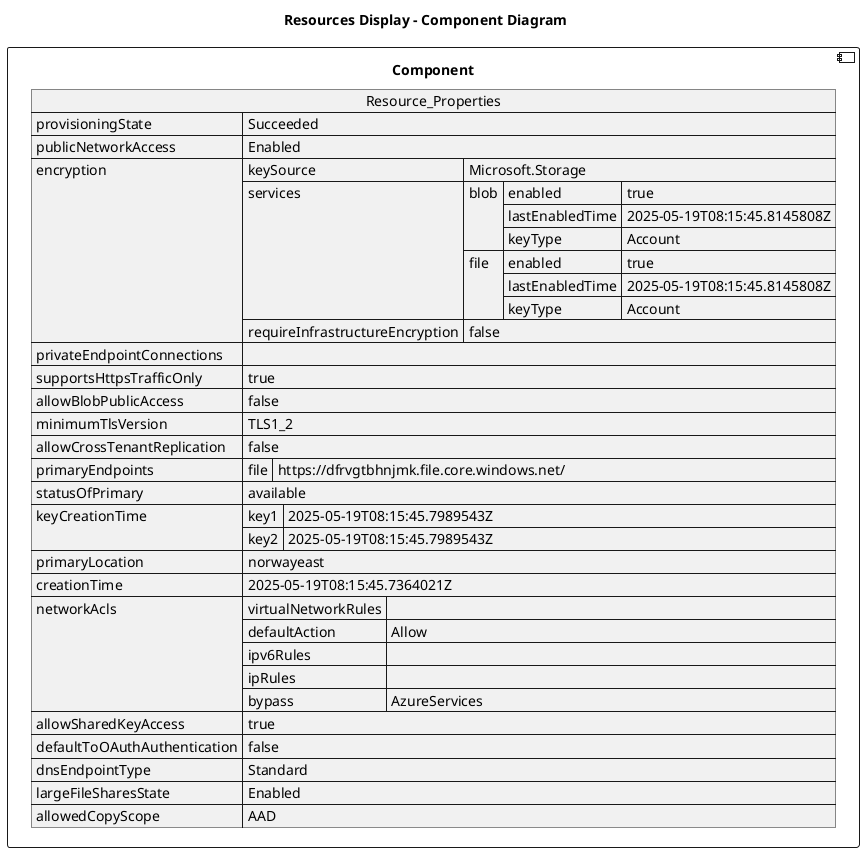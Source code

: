 @startuml

title Resources Display - Component Diagram

component Component {

json  Resource_Properties {
  "provisioningState": "Succeeded",
  "publicNetworkAccess": "Enabled",
  "encryption": {
    "keySource": "Microsoft.Storage",
    "services": {
      "blob": {
        "enabled": true,
        "lastEnabledTime": "2025-05-19T08:15:45.8145808Z",
        "keyType": "Account"
      },
      "file": {
        "enabled": true,
        "lastEnabledTime": "2025-05-19T08:15:45.8145808Z",
        "keyType": "Account"
      }
    },
    "requireInfrastructureEncryption": false
  },
  "privateEndpointConnections": [],
  "supportsHttpsTrafficOnly": true,
  "allowBlobPublicAccess": false,
  "minimumTlsVersion": "TLS1_2",
  "allowCrossTenantReplication": false,
  "primaryEndpoints": {
    "file": "https://dfrvgtbhnjmk.file.core.windows.net/"
  },
  "statusOfPrimary": "available",
  "keyCreationTime": {
    "key1": "2025-05-19T08:15:45.7989543Z",
    "key2": "2025-05-19T08:15:45.7989543Z"
  },
  "primaryLocation": "norwayeast",
  "creationTime": "2025-05-19T08:15:45.7364021Z",
  "networkAcls": {
    "virtualNetworkRules": [],
    "defaultAction": "Allow",
    "ipv6Rules": [],
    "ipRules": [],
    "bypass": "AzureServices"
  },
  "allowSharedKeyAccess": true,
  "defaultToOAuthAuthentication": false,
  "dnsEndpointType": "Standard",
  "largeFileSharesState": "Enabled",
  "allowedCopyScope": "AAD"
}
}
@enduml
